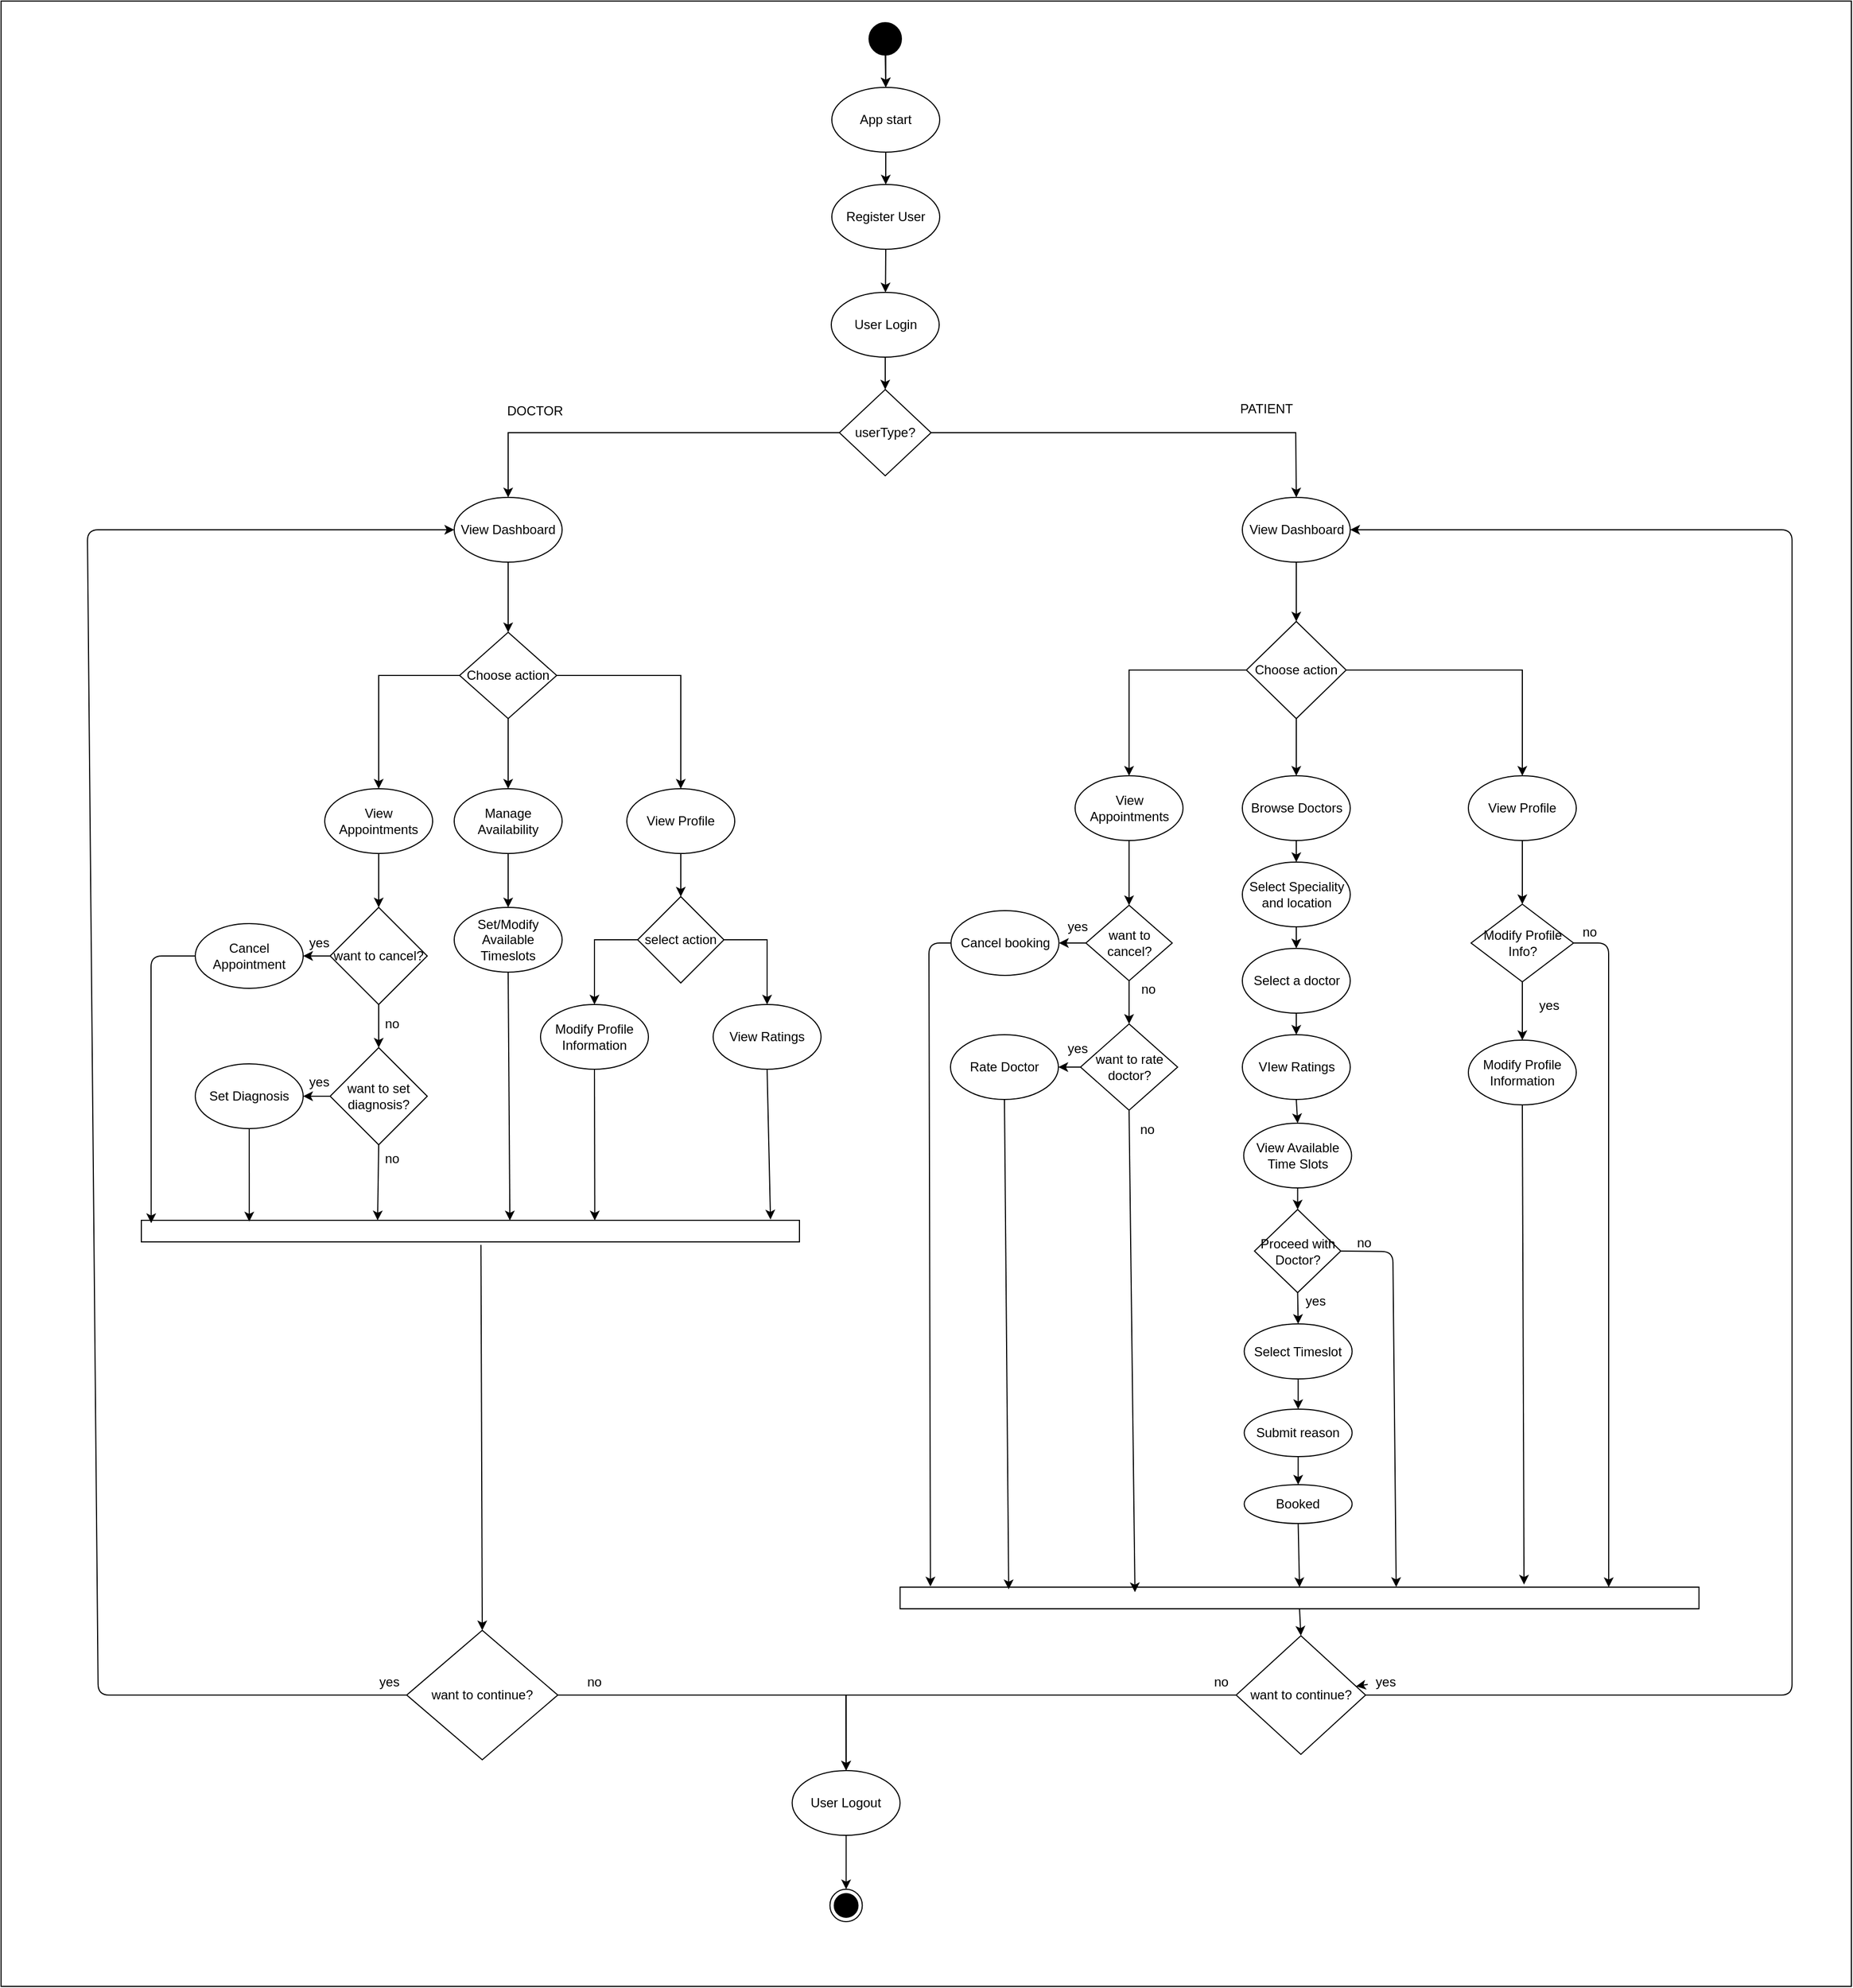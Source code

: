 <mxfile>
    <diagram id="gT5QDPUO5lpDQi3g0QJH" name="Page-1">
        <mxGraphModel dx="2565" dy="1448" grid="1" gridSize="10" guides="1" tooltips="1" connect="1" arrows="1" fold="1" page="1" pageScale="1" pageWidth="850" pageHeight="1100" math="0" shadow="0">
            <root>
                <mxCell id="0"/>
                <mxCell id="1" parent="0"/>
                <mxCell id="95" value="" style="rounded=0;whiteSpace=wrap;html=1;movable=1;resizable=1;rotatable=1;deletable=1;editable=1;locked=0;connectable=1;" vertex="1" parent="1">
                    <mxGeometry x="-220" width="1715" height="1840" as="geometry"/>
                </mxCell>
                <mxCell id="97" value="" style="endArrow=classic;html=1;rounded=0;exitX=0.5;exitY=1;exitDx=0;exitDy=0;" edge="1" parent="1" target="98">
                    <mxGeometry width="50" height="50" relative="1" as="geometry">
                        <mxPoint x="600" y="50" as="sourcePoint"/>
                        <mxPoint x="630" y="120" as="targetPoint"/>
                    </mxGeometry>
                </mxCell>
                <mxCell id="186" style="edgeStyle=none;html=1;exitX=0.5;exitY=1;exitDx=0;exitDy=0;entryX=0.5;entryY=0;entryDx=0;entryDy=0;" edge="1" parent="1" source="98" target="185">
                    <mxGeometry relative="1" as="geometry"/>
                </mxCell>
                <mxCell id="98" value="App start" style="ellipse;whiteSpace=wrap;html=1;" vertex="1" parent="1">
                    <mxGeometry x="550" y="80" width="100" height="60" as="geometry"/>
                </mxCell>
                <mxCell id="99" value="" style="endArrow=classic;html=1;rounded=0;exitX=0.5;exitY=1;exitDx=0;exitDy=0;" edge="1" parent="1" source="185" target="100">
                    <mxGeometry width="50" height="50" relative="1" as="geometry">
                        <mxPoint x="660" y="360" as="sourcePoint"/>
                        <mxPoint x="630" y="260" as="targetPoint"/>
                    </mxGeometry>
                </mxCell>
                <mxCell id="100" value="User Login" style="ellipse;whiteSpace=wrap;html=1;" vertex="1" parent="1">
                    <mxGeometry x="549.5" y="270" width="100" height="60" as="geometry"/>
                </mxCell>
                <mxCell id="101" value="" style="endArrow=classic;html=1;rounded=0;exitX=1;exitY=0.5;exitDx=0;exitDy=0;entryX=0.5;entryY=0;entryDx=0;entryDy=0;" edge="1" parent="1" source="105" target="140">
                    <mxGeometry width="50" height="50" relative="1" as="geometry">
                        <mxPoint x="980" y="400" as="sourcePoint"/>
                        <mxPoint x="1080" y="460" as="targetPoint"/>
                        <Array as="points">
                            <mxPoint x="980" y="400"/>
                        </Array>
                    </mxGeometry>
                </mxCell>
                <mxCell id="102" value="" style="endArrow=classic;html=1;rounded=0;exitX=0;exitY=0.5;exitDx=0;exitDy=0;entryX=0.5;entryY=0;entryDx=0;entryDy=0;" edge="1" parent="1" source="105" target="137">
                    <mxGeometry width="50" height="50" relative="1" as="geometry">
                        <mxPoint x="380" y="400" as="sourcePoint"/>
                        <mxPoint x="267.554" y="440.45" as="targetPoint"/>
                        <Array as="points">
                            <mxPoint x="250" y="400"/>
                        </Array>
                    </mxGeometry>
                </mxCell>
                <mxCell id="103" value="DOCTOR" style="text;html=1;align=center;verticalAlign=middle;whiteSpace=wrap;rounded=0;" vertex="1" parent="1">
                    <mxGeometry x="250" y="370" width="50" height="20" as="geometry"/>
                </mxCell>
                <mxCell id="104" value="PATIENT" style="text;html=1;align=center;verticalAlign=middle;whiteSpace=wrap;rounded=0;" vertex="1" parent="1">
                    <mxGeometry x="923" y="370" width="60" height="15" as="geometry"/>
                </mxCell>
                <mxCell id="105" value="&lt;span style=&quot;color: rgb(0, 0, 0);&quot;&gt;userType?&lt;/span&gt;" style="rhombus;whiteSpace=wrap;html=1;fillColor=light-dark(#FFFFFF,#000000);" vertex="1" parent="1">
                    <mxGeometry x="557" y="360" width="85" height="80" as="geometry"/>
                </mxCell>
                <mxCell id="106" value="" style="endArrow=classic;html=1;rounded=0;exitX=0.5;exitY=1;exitDx=0;exitDy=0;entryX=0.5;entryY=0;entryDx=0;entryDy=0;" edge="1" parent="1" source="100" target="105">
                    <mxGeometry width="50" height="50" relative="1" as="geometry">
                        <mxPoint x="660" y="460" as="sourcePoint"/>
                        <mxPoint x="710" y="410" as="targetPoint"/>
                    </mxGeometry>
                </mxCell>
                <mxCell id="107" value="" style="endArrow=classic;html=1;rounded=0;exitX=0;exitY=0.5;exitDx=0;exitDy=0;entryX=0.5;entryY=0;entryDx=0;entryDy=0;" edge="1" parent="1" source="108" target="113">
                    <mxGeometry width="50" height="50" relative="1" as="geometry">
                        <mxPoint x="230" y="580" as="sourcePoint"/>
                        <mxPoint x="130" y="640" as="targetPoint"/>
                        <Array as="points">
                            <mxPoint x="130" y="625"/>
                        </Array>
                    </mxGeometry>
                </mxCell>
                <mxCell id="108" value="&lt;span style=&quot;color: rgb(0, 0, 0);&quot;&gt;Choose action&lt;/span&gt;" style="rhombus;whiteSpace=wrap;html=1;fillColor=light-dark(#FFFFFF,#000000);" vertex="1" parent="1">
                    <mxGeometry x="205" y="585" width="90" height="80" as="geometry"/>
                </mxCell>
                <mxCell id="109" value="" style="endArrow=classic;html=1;rounded=0;exitX=1;exitY=0.5;exitDx=0;exitDy=0;entryX=0.5;entryY=0;entryDx=0;entryDy=0;" edge="1" parent="1" source="108" target="112">
                    <mxGeometry width="50" height="50" relative="1" as="geometry">
                        <mxPoint x="270" y="580" as="sourcePoint"/>
                        <mxPoint x="370" y="660" as="targetPoint"/>
                        <Array as="points">
                            <mxPoint x="410" y="625"/>
                        </Array>
                    </mxGeometry>
                </mxCell>
                <mxCell id="110" value="" style="endArrow=classic;html=1;rounded=0;exitX=0.5;exitY=1;exitDx=0;exitDy=0;entryX=0.5;entryY=0;entryDx=0;entryDy=0;" edge="1" parent="1" source="108" target="111">
                    <mxGeometry width="50" height="50" relative="1" as="geometry">
                        <mxPoint x="250" y="600" as="sourcePoint"/>
                        <mxPoint x="250" y="660" as="targetPoint"/>
                    </mxGeometry>
                </mxCell>
                <mxCell id="111" value="Manage Availability" style="ellipse;whiteSpace=wrap;html=1;" vertex="1" parent="1">
                    <mxGeometry x="200" y="730" width="100" height="60" as="geometry"/>
                </mxCell>
                <mxCell id="112" value="View Profile" style="ellipse;whiteSpace=wrap;html=1;" vertex="1" parent="1">
                    <mxGeometry x="360" y="730" width="100" height="60" as="geometry"/>
                </mxCell>
                <mxCell id="113" value="View Appointments" style="ellipse;whiteSpace=wrap;html=1;" vertex="1" parent="1">
                    <mxGeometry x="80" y="730" width="100" height="60" as="geometry"/>
                </mxCell>
                <mxCell id="114" value="" style="endArrow=classic;html=1;rounded=0;exitX=0.5;exitY=1;exitDx=0;exitDy=0;" edge="1" parent="1" source="111" target="115">
                    <mxGeometry width="50" height="50" relative="1" as="geometry">
                        <mxPoint x="390" y="800" as="sourcePoint"/>
                        <mxPoint x="130" y="820" as="targetPoint"/>
                    </mxGeometry>
                </mxCell>
                <mxCell id="115" value="Set/Modify Available Timeslots" style="ellipse;whiteSpace=wrap;html=1;" vertex="1" parent="1">
                    <mxGeometry x="200" y="840" width="100" height="60" as="geometry"/>
                </mxCell>
                <mxCell id="116" value="" style="endArrow=classic;html=1;rounded=0;exitX=0.5;exitY=1;exitDx=0;exitDy=0;entryX=0.5;entryY=0;entryDx=0;entryDy=0;" edge="1" parent="1" source="113" target="117">
                    <mxGeometry width="50" height="50" relative="1" as="geometry">
                        <mxPoint x="150" y="880" as="sourcePoint"/>
                        <mxPoint x="130" y="820" as="targetPoint"/>
                    </mxGeometry>
                </mxCell>
                <mxCell id="204" style="edgeStyle=none;html=1;exitX=0.5;exitY=1;exitDx=0;exitDy=0;entryX=0.5;entryY=0;entryDx=0;entryDy=0;" edge="1" parent="1" source="117" target="203">
                    <mxGeometry relative="1" as="geometry"/>
                </mxCell>
                <mxCell id="117" value="&lt;span style=&quot;color: rgb(0, 0, 0);&quot;&gt;want to cancel?&lt;/span&gt;" style="rhombus;whiteSpace=wrap;html=1;" vertex="1" parent="1">
                    <mxGeometry x="85" y="840" width="90" height="90" as="geometry"/>
                </mxCell>
                <mxCell id="118" value="" style="endArrow=classic;html=1;rounded=0;exitX=0;exitY=0.5;exitDx=0;exitDy=0;entryX=1;entryY=0.5;entryDx=0;entryDy=0;" edge="1" parent="1" source="117" target="119">
                    <mxGeometry width="50" height="50" relative="1" as="geometry">
                        <mxPoint x="220" y="850" as="sourcePoint"/>
                        <mxPoint x="60" y="840" as="targetPoint"/>
                    </mxGeometry>
                </mxCell>
                <mxCell id="119" value="Cancel Appointment" style="ellipse;whiteSpace=wrap;html=1;" vertex="1" parent="1">
                    <mxGeometry x="-40" y="855" width="100" height="60" as="geometry"/>
                </mxCell>
                <mxCell id="122" value="" style="endArrow=classic;html=1;rounded=0;exitX=0.5;exitY=1;exitDx=0;exitDy=0;entryX=0.56;entryY=0.006;entryDx=0;entryDy=0;entryPerimeter=0;" edge="1" parent="1" source="115" target="131">
                    <mxGeometry width="50" height="50" relative="1" as="geometry">
                        <mxPoint x="220" y="810" as="sourcePoint"/>
                        <mxPoint x="250" y="1140" as="targetPoint"/>
                    </mxGeometry>
                </mxCell>
                <mxCell id="123" value="" style="endArrow=classic;html=1;rounded=0;exitX=0.5;exitY=1;exitDx=0;exitDy=0;entryX=0.5;entryY=0;entryDx=0;entryDy=0;" edge="1" parent="1" source="112" target="124">
                    <mxGeometry width="50" height="50" relative="1" as="geometry">
                        <mxPoint x="410" y="820" as="sourcePoint"/>
                        <mxPoint x="410" y="770" as="targetPoint"/>
                    </mxGeometry>
                </mxCell>
                <mxCell id="124" value="&lt;span style=&quot;color: rgb(0, 0, 0);&quot;&gt;select action&lt;/span&gt;" style="rhombus;whiteSpace=wrap;html=1;fillColor=light-dark(#FFFFFF,#000000);" vertex="1" parent="1">
                    <mxGeometry x="370" y="830" width="80" height="80" as="geometry"/>
                </mxCell>
                <mxCell id="125" value="" style="endArrow=classic;html=1;rounded=0;exitX=1;exitY=0.5;exitDx=0;exitDy=0;entryX=0.5;entryY=0;entryDx=0;entryDy=0;" edge="1" parent="1" source="124" target="128">
                    <mxGeometry width="50" height="50" relative="1" as="geometry">
                        <mxPoint x="360" y="820" as="sourcePoint"/>
                        <mxPoint x="490" y="900" as="targetPoint"/>
                        <Array as="points">
                            <mxPoint x="490" y="870"/>
                        </Array>
                    </mxGeometry>
                </mxCell>
                <mxCell id="126" value="" style="endArrow=classic;html=1;rounded=0;exitX=0;exitY=0.5;exitDx=0;exitDy=0;entryX=0.5;entryY=0;entryDx=0;entryDy=0;" edge="1" parent="1" source="124" target="127">
                    <mxGeometry width="50" height="50" relative="1" as="geometry">
                        <mxPoint x="360" y="920" as="sourcePoint"/>
                        <mxPoint x="330" y="900" as="targetPoint"/>
                        <Array as="points">
                            <mxPoint x="330" y="870"/>
                        </Array>
                    </mxGeometry>
                </mxCell>
                <mxCell id="127" value="Modify Profile Information" style="ellipse;whiteSpace=wrap;html=1;" vertex="1" parent="1">
                    <mxGeometry x="280" y="930" width="100" height="60" as="geometry"/>
                </mxCell>
                <mxCell id="128" value="View Ratings" style="ellipse;whiteSpace=wrap;html=1;" vertex="1" parent="1">
                    <mxGeometry x="440" y="930" width="100" height="60" as="geometry"/>
                </mxCell>
                <mxCell id="129" value="" style="endArrow=classic;html=1;rounded=0;exitX=0.5;exitY=1;exitDx=0;exitDy=0;entryX=0.689;entryY=0.006;entryDx=0;entryDy=0;entryPerimeter=0;" edge="1" parent="1" source="127" target="131">
                    <mxGeometry width="50" height="50" relative="1" as="geometry">
                        <mxPoint x="350" y="990" as="sourcePoint"/>
                        <mxPoint x="330" y="1130" as="targetPoint"/>
                    </mxGeometry>
                </mxCell>
                <mxCell id="130" value="" style="endArrow=classic;html=1;rounded=0;exitX=0.5;exitY=1;exitDx=0;exitDy=0;entryX=0.956;entryY=-0.039;entryDx=0;entryDy=0;entryPerimeter=0;" edge="1" parent="1" source="128" target="131">
                    <mxGeometry width="50" height="50" relative="1" as="geometry">
                        <mxPoint x="360" y="980" as="sourcePoint"/>
                        <mxPoint x="490" y="980" as="targetPoint"/>
                    </mxGeometry>
                </mxCell>
                <mxCell id="131" value="" style="rounded=0;whiteSpace=wrap;html=1;" vertex="1" parent="1">
                    <mxGeometry x="-90" y="1130" width="610" height="20" as="geometry"/>
                </mxCell>
                <mxCell id="132" value="" style="endArrow=classic;html=1;rounded=0;exitX=0.516;exitY=1.14;exitDx=0;exitDy=0;entryX=0.5;entryY=0;entryDx=0;entryDy=0;exitPerimeter=0;" edge="1" parent="1" source="131" target="133">
                    <mxGeometry width="50" height="50" relative="1" as="geometry">
                        <mxPoint x="360" y="1080" as="sourcePoint"/>
                        <mxPoint x="250" y="1110" as="targetPoint"/>
                    </mxGeometry>
                </mxCell>
                <mxCell id="198" style="edgeStyle=none;html=1;exitX=0;exitY=0.5;exitDx=0;exitDy=0;entryX=0;entryY=0.5;entryDx=0;entryDy=0;" edge="1" parent="1" source="133" target="137">
                    <mxGeometry relative="1" as="geometry">
                        <Array as="points">
                            <mxPoint x="-130" y="1570"/>
                            <mxPoint x="-140" y="490"/>
                        </Array>
                    </mxGeometry>
                </mxCell>
                <mxCell id="133" value="want to continue?" style="rhombus;whiteSpace=wrap;html=1;" vertex="1" parent="1">
                    <mxGeometry x="156" y="1510" width="140" height="120" as="geometry"/>
                </mxCell>
                <mxCell id="134" value="" style="endArrow=classic;html=1;rounded=0;exitX=1;exitY=0.5;exitDx=0;exitDy=0;entryX=0.5;entryY=0;entryDx=0;entryDy=0;" edge="1" parent="1" source="133" target="177">
                    <mxGeometry width="50" height="50" relative="1" as="geometry">
                        <mxPoint x="390" y="1160" as="sourcePoint"/>
                        <mxPoint x="620" y="1260" as="targetPoint"/>
                        <Array as="points">
                            <mxPoint x="563" y="1570"/>
                        </Array>
                    </mxGeometry>
                </mxCell>
                <mxCell id="137" value="View Dashboard" style="ellipse;whiteSpace=wrap;html=1;strokeColor=default;align=center;verticalAlign=middle;fontFamily=Helvetica;fontSize=12;fontColor=default;fillColor=default;" vertex="1" parent="1">
                    <mxGeometry x="200" y="460" width="100" height="60" as="geometry"/>
                </mxCell>
                <mxCell id="138" value="" style="endArrow=classic;html=1;rounded=0;exitX=0.5;exitY=1;exitDx=0;exitDy=0;entryX=0.5;entryY=0;entryDx=0;entryDy=0;" edge="1" parent="1" source="137" target="108">
                    <mxGeometry width="50" height="50" relative="1" as="geometry">
                        <mxPoint x="360" y="610" as="sourcePoint"/>
                        <mxPoint x="410" y="560" as="targetPoint"/>
                    </mxGeometry>
                </mxCell>
                <mxCell id="140" value="View Dashboard" style="ellipse;whiteSpace=wrap;html=1;strokeColor=default;align=center;verticalAlign=middle;fontFamily=Helvetica;fontSize=12;fontColor=default;fillColor=default;" vertex="1" parent="1">
                    <mxGeometry x="930.5" y="460" width="100" height="60" as="geometry"/>
                </mxCell>
                <mxCell id="249" style="edgeStyle=none;html=1;exitX=0.5;exitY=1;exitDx=0;exitDy=0;entryX=0.5;entryY=0;entryDx=0;entryDy=0;" edge="1" parent="1" source="144" target="157">
                    <mxGeometry relative="1" as="geometry"/>
                </mxCell>
                <mxCell id="144" value="View Appointments" style="ellipse;whiteSpace=wrap;html=1;strokeColor=default;align=center;verticalAlign=middle;fontFamily=Helvetica;fontSize=12;fontColor=default;fillColor=default;" vertex="1" parent="1">
                    <mxGeometry x="775.5" y="718" width="100" height="60" as="geometry"/>
                </mxCell>
                <mxCell id="262" style="edgeStyle=none;html=1;exitX=0.5;exitY=1;exitDx=0;exitDy=0;entryX=0.5;entryY=0;entryDx=0;entryDy=0;" edge="1" parent="1" source="146" target="148">
                    <mxGeometry relative="1" as="geometry"/>
                </mxCell>
                <mxCell id="146" value="Browse Doctors" style="ellipse;whiteSpace=wrap;html=1;strokeColor=default;align=center;verticalAlign=middle;fontFamily=Helvetica;fontSize=12;fontColor=default;fillColor=default;" vertex="1" parent="1">
                    <mxGeometry x="930.5" y="718" width="100" height="60" as="geometry"/>
                </mxCell>
                <mxCell id="147" style="edgeStyle=orthogonalEdgeStyle;rounded=0;orthogonalLoop=1;jettySize=auto;html=1;exitX=0.5;exitY=1;exitDx=0;exitDy=0;entryX=0.5;entryY=0;entryDx=0;entryDy=0;" edge="1" parent="1" source="148" target="152">
                    <mxGeometry relative="1" as="geometry"/>
                </mxCell>
                <mxCell id="148" value="Select Speciality and location" style="ellipse;whiteSpace=wrap;html=1;strokeColor=default;align=center;verticalAlign=middle;fontFamily=Helvetica;fontSize=12;fontColor=default;fillColor=default;" vertex="1" parent="1">
                    <mxGeometry x="930.5" y="798" width="100" height="60" as="geometry"/>
                </mxCell>
                <mxCell id="320" style="edgeStyle=none;html=1;exitX=0.5;exitY=1;exitDx=0;exitDy=0;entryX=0;entryY=0.5;entryDx=0;entryDy=0;" edge="1" parent="1" source="150" target="308">
                    <mxGeometry relative="1" as="geometry"/>
                </mxCell>
                <mxCell id="150" value="View Available Time Slots" style="ellipse;whiteSpace=wrap;html=1;strokeColor=default;align=center;verticalAlign=middle;fontFamily=Helvetica;fontSize=12;fontColor=default;fillColor=default;" vertex="1" parent="1">
                    <mxGeometry x="931.75" y="1040" width="100" height="60" as="geometry"/>
                </mxCell>
                <mxCell id="318" style="edgeStyle=none;html=1;exitX=0.5;exitY=1;exitDx=0;exitDy=0;entryX=0.5;entryY=0;entryDx=0;entryDy=0;" edge="1" parent="1" source="152" target="153">
                    <mxGeometry relative="1" as="geometry"/>
                </mxCell>
                <mxCell id="152" value="Select a doctor" style="ellipse;whiteSpace=wrap;html=1;strokeColor=default;align=center;verticalAlign=middle;fontFamily=Helvetica;fontSize=12;fontColor=default;fillColor=default;" vertex="1" parent="1">
                    <mxGeometry x="930.5" y="878" width="100" height="60" as="geometry"/>
                </mxCell>
                <mxCell id="319" style="edgeStyle=none;html=1;exitX=0.5;exitY=1;exitDx=0;exitDy=0;entryX=0.5;entryY=0;entryDx=0;entryDy=0;" edge="1" parent="1" source="153" target="150">
                    <mxGeometry relative="1" as="geometry"/>
                </mxCell>
                <mxCell id="153" value="VIew Ratings" style="ellipse;whiteSpace=wrap;html=1;strokeColor=default;align=center;verticalAlign=middle;fontFamily=Helvetica;fontSize=12;fontColor=default;fillColor=default;" vertex="1" parent="1">
                    <mxGeometry x="930.5" y="958" width="100" height="60" as="geometry"/>
                </mxCell>
                <mxCell id="154" value="Cancel booking" style="ellipse;whiteSpace=wrap;html=1;strokeColor=default;align=center;verticalAlign=middle;fontFamily=Helvetica;fontSize=12;fontColor=default;fillColor=default;" vertex="1" parent="1">
                    <mxGeometry x="660.5" y="843" width="100" height="60" as="geometry"/>
                </mxCell>
                <mxCell id="155" style="edgeStyle=orthogonalEdgeStyle;rounded=0;orthogonalLoop=1;jettySize=auto;html=1;exitX=0;exitY=0.5;exitDx=0;exitDy=0;entryX=1;entryY=0.5;entryDx=0;entryDy=0;" edge="1" parent="1" source="157" target="154">
                    <mxGeometry relative="1" as="geometry"/>
                </mxCell>
                <mxCell id="247" style="edgeStyle=none;html=1;exitX=0.5;exitY=1;exitDx=0;exitDy=0;entryX=0.5;entryY=0;entryDx=0;entryDy=0;" edge="1" parent="1" source="157" target="236">
                    <mxGeometry relative="1" as="geometry"/>
                </mxCell>
                <mxCell id="157" value="&lt;span style=&quot;color: rgb(0, 0, 0);&quot;&gt;want to cancel?&lt;/span&gt;" style="rhombus;whiteSpace=wrap;html=1;" vertex="1" parent="1">
                    <mxGeometry x="785.5" y="838" width="80" height="70" as="geometry"/>
                </mxCell>
                <mxCell id="163" style="edgeStyle=orthogonalEdgeStyle;rounded=0;orthogonalLoop=1;jettySize=auto;html=1;exitX=0;exitY=0.5;exitDx=0;exitDy=0;entryX=0.5;entryY=0;entryDx=0;entryDy=0;" edge="1" parent="1" source="166" target="144">
                    <mxGeometry relative="1" as="geometry"/>
                </mxCell>
                <mxCell id="164" style="edgeStyle=orthogonalEdgeStyle;rounded=0;orthogonalLoop=1;jettySize=auto;html=1;exitX=1;exitY=0.5;exitDx=0;exitDy=0;entryX=0.5;entryY=0;entryDx=0;entryDy=0;" edge="1" parent="1" source="166" target="174">
                    <mxGeometry relative="1" as="geometry">
                        <mxPoint x="1100" y="650" as="targetPoint"/>
                    </mxGeometry>
                </mxCell>
                <mxCell id="165" style="edgeStyle=orthogonalEdgeStyle;rounded=0;orthogonalLoop=1;jettySize=auto;html=1;exitX=0.5;exitY=1;exitDx=0;exitDy=0;entryX=0.5;entryY=0;entryDx=0;entryDy=0;" edge="1" parent="1" source="166" target="146">
                    <mxGeometry relative="1" as="geometry"/>
                </mxCell>
                <mxCell id="166" value="&lt;span style=&quot;color: rgb(0, 0, 0);&quot;&gt;Choose action&lt;/span&gt;" style="rhombus;whiteSpace=wrap;html=1;" vertex="1" parent="1">
                    <mxGeometry x="934.25" y="575" width="92.5" height="90" as="geometry"/>
                </mxCell>
                <mxCell id="167" style="edgeStyle=orthogonalEdgeStyle;rounded=0;orthogonalLoop=1;jettySize=auto;html=1;exitX=0;exitY=0.5;exitDx=0;exitDy=0;entryX=0.5;entryY=0;entryDx=0;entryDy=0;" edge="1" parent="1" source="184" target="177">
                    <mxGeometry relative="1" as="geometry">
                        <mxPoint x="940" y="1130" as="sourcePoint"/>
                        <mxPoint x="670" y="1260" as="targetPoint"/>
                    </mxGeometry>
                </mxCell>
                <mxCell id="168" value="" style="endArrow=classic;html=1;rounded=0;exitX=0.5;exitY=1;exitDx=0;exitDy=0;entryX=0.5;entryY=0;entryDx=0;entryDy=0;" edge="1" parent="1" source="140" target="166">
                    <mxGeometry width="50" height="50" relative="1" as="geometry">
                        <mxPoint x="780" y="700" as="sourcePoint"/>
                        <mxPoint x="830" y="650" as="targetPoint"/>
                    </mxGeometry>
                </mxCell>
                <mxCell id="293" style="edgeStyle=none;html=1;exitX=0.5;exitY=1;exitDx=0;exitDy=0;entryX=0.5;entryY=0;entryDx=0;entryDy=0;" edge="1" parent="1" source="170" target="184">
                    <mxGeometry relative="1" as="geometry"/>
                </mxCell>
                <mxCell id="170" value="" style="rounded=0;whiteSpace=wrap;html=1;fontStyle=4" vertex="1" parent="1">
                    <mxGeometry x="613.25" y="1470" width="740.5" height="20" as="geometry"/>
                </mxCell>
                <mxCell id="297" style="edgeStyle=none;html=1;exitX=0.5;exitY=1;exitDx=0;exitDy=0;entryX=0.5;entryY=0;entryDx=0;entryDy=0;" edge="1" parent="1" source="174" target="295">
                    <mxGeometry relative="1" as="geometry"/>
                </mxCell>
                <mxCell id="174" value="View Profile" style="ellipse;whiteSpace=wrap;html=1;strokeColor=default;align=center;verticalAlign=middle;fontFamily=Helvetica;fontSize=12;fontColor=default;fillColor=default;" vertex="1" parent="1">
                    <mxGeometry x="1140" y="718" width="100" height="60" as="geometry"/>
                </mxCell>
                <mxCell id="176" style="edgeStyle=orthogonalEdgeStyle;rounded=0;orthogonalLoop=1;jettySize=auto;html=1;exitX=0.5;exitY=1;exitDx=0;exitDy=0;entryX=0.5;entryY=0;entryDx=0;entryDy=0;" edge="1" parent="1" source="177" target="218">
                    <mxGeometry relative="1" as="geometry">
                        <mxPoint x="610" y="1470" as="targetPoint"/>
                        <Array as="points"/>
                    </mxGeometry>
                </mxCell>
                <mxCell id="177" value="User Logout" style="ellipse;whiteSpace=wrap;html=1;strokeColor=default;align=center;verticalAlign=middle;fontFamily=Helvetica;fontSize=12;fontColor=default;fillColor=default;" vertex="1" parent="1">
                    <mxGeometry x="513.25" y="1640" width="100" height="60" as="geometry"/>
                </mxCell>
                <mxCell id="199" style="edgeStyle=none;html=1;exitX=1;exitY=0.5;exitDx=0;exitDy=0;entryX=1;entryY=0.5;entryDx=0;entryDy=0;" edge="1" parent="1" source="184" target="140">
                    <mxGeometry relative="1" as="geometry">
                        <Array as="points">
                            <mxPoint x="1440" y="1570"/>
                            <mxPoint x="1440" y="490"/>
                        </Array>
                    </mxGeometry>
                </mxCell>
                <mxCell id="184" value="&lt;span style=&quot;color: rgb(0, 0, 0);&quot;&gt;want to continue?&lt;/span&gt;" style="rhombus;whiteSpace=wrap;html=1;" vertex="1" parent="1">
                    <mxGeometry x="924.75" y="1515" width="120" height="110" as="geometry"/>
                </mxCell>
                <mxCell id="185" value="Register User" style="ellipse;whiteSpace=wrap;html=1;" vertex="1" parent="1">
                    <mxGeometry x="550" y="170" width="100" height="60" as="geometry"/>
                </mxCell>
                <mxCell id="205" style="edgeStyle=none;html=1;exitX=0.5;exitY=1;exitDx=0;exitDy=0;" edge="1" parent="1" source="203">
                    <mxGeometry relative="1" as="geometry">
                        <mxPoint x="129" y="1130" as="targetPoint"/>
                    </mxGeometry>
                </mxCell>
                <mxCell id="221" style="edgeStyle=none;html=1;exitX=0;exitY=0.5;exitDx=0;exitDy=0;entryX=1;entryY=0.5;entryDx=0;entryDy=0;" edge="1" parent="1" source="203" target="207">
                    <mxGeometry relative="1" as="geometry"/>
                </mxCell>
                <mxCell id="203" value="&lt;span style=&quot;color: rgb(0, 0, 0);&quot;&gt;want to set diagnosis?&lt;/span&gt;" style="rhombus;whiteSpace=wrap;html=1;" vertex="1" parent="1">
                    <mxGeometry x="85" y="970" width="90" height="90" as="geometry"/>
                </mxCell>
                <mxCell id="207" value="Set Diagnosis" style="ellipse;whiteSpace=wrap;html=1;" vertex="1" parent="1">
                    <mxGeometry x="-40" y="985" width="100" height="60" as="geometry"/>
                </mxCell>
                <mxCell id="217" value="" style="edgeStyle=none;html=1;entryX=0.5;entryY=0;entryDx=0;entryDy=0;exitX=0.5;exitY=1;exitDx=0;exitDy=0;" edge="1" parent="1" source="215" target="98">
                    <mxGeometry relative="1" as="geometry"/>
                </mxCell>
                <mxCell id="215" value="" style="ellipse;fillColor=strokeColor;html=1;" vertex="1" parent="1">
                    <mxGeometry x="584.5" y="20" width="30" height="30" as="geometry"/>
                </mxCell>
                <mxCell id="218" value="" style="ellipse;html=1;shape=endState;fillColor=strokeColor;" vertex="1" parent="1">
                    <mxGeometry x="548.25" y="1750" width="30" height="30" as="geometry"/>
                </mxCell>
                <mxCell id="220" value="yes" style="text;strokeColor=none;align=center;fillColor=none;html=1;verticalAlign=middle;whiteSpace=wrap;rounded=0;" vertex="1" parent="1">
                    <mxGeometry x="50" y="865" width="50" height="15" as="geometry"/>
                </mxCell>
                <mxCell id="223" value="yes" style="text;strokeColor=none;align=center;fillColor=none;html=1;verticalAlign=middle;whiteSpace=wrap;rounded=0;" vertex="1" parent="1">
                    <mxGeometry x="50" y="994.5" width="50" height="15" as="geometry"/>
                </mxCell>
                <mxCell id="224" value="yes" style="text;strokeColor=none;align=center;fillColor=none;html=1;verticalAlign=middle;whiteSpace=wrap;rounded=0;" vertex="1" parent="1">
                    <mxGeometry x="125" y="1550" width="30" height="15" as="geometry"/>
                </mxCell>
                <mxCell id="225" value="no" style="text;strokeColor=none;align=center;fillColor=none;html=1;verticalAlign=middle;whiteSpace=wrap;rounded=0;" vertex="1" parent="1">
                    <mxGeometry x="305" y="1550" width="50" height="15" as="geometry"/>
                </mxCell>
                <mxCell id="329" value="" style="edgeStyle=none;html=1;" edge="1" parent="1" source="226" target="184">
                    <mxGeometry relative="1" as="geometry"/>
                </mxCell>
                <mxCell id="226" value="yes" style="text;strokeColor=none;align=center;fillColor=none;html=1;verticalAlign=middle;whiteSpace=wrap;rounded=0;" vertex="1" parent="1">
                    <mxGeometry x="1046.75" y="1550" width="33.25" height="15" as="geometry"/>
                </mxCell>
                <mxCell id="227" value="no" style="text;strokeColor=none;align=center;fillColor=none;html=1;verticalAlign=middle;whiteSpace=wrap;rounded=0;" vertex="1" parent="1">
                    <mxGeometry x="900.38" y="1550" width="22.12" height="15" as="geometry"/>
                </mxCell>
                <mxCell id="229" value="no" style="text;strokeColor=none;align=center;fillColor=none;html=1;verticalAlign=middle;whiteSpace=wrap;rounded=0;" vertex="1" parent="1">
                    <mxGeometry x="130" y="940" width="25" height="15" as="geometry"/>
                </mxCell>
                <mxCell id="231" value="no" style="text;strokeColor=none;align=center;fillColor=none;html=1;verticalAlign=middle;whiteSpace=wrap;rounded=0;" vertex="1" parent="1">
                    <mxGeometry x="130" y="1065" width="25" height="15" as="geometry"/>
                </mxCell>
                <mxCell id="243" style="edgeStyle=none;html=1;exitX=0;exitY=0.5;exitDx=0;exitDy=0;entryX=1;entryY=0.5;entryDx=0;entryDy=0;" edge="1" parent="1" source="236" target="241">
                    <mxGeometry relative="1" as="geometry"/>
                </mxCell>
                <mxCell id="236" value="&lt;span style=&quot;color: rgb(0, 0, 0);&quot;&gt;want to rate doctor?&lt;/span&gt;" style="rhombus;whiteSpace=wrap;html=1;" vertex="1" parent="1">
                    <mxGeometry x="780.5" y="948" width="90" height="80" as="geometry"/>
                </mxCell>
                <mxCell id="241" value="Rate Doctor" style="ellipse;whiteSpace=wrap;html=1;strokeColor=default;align=center;verticalAlign=middle;fontFamily=Helvetica;fontSize=12;fontColor=default;fillColor=default;" vertex="1" parent="1">
                    <mxGeometry x="660" y="958" width="100" height="60" as="geometry"/>
                </mxCell>
                <mxCell id="245" style="edgeStyle=none;html=1;exitX=0.5;exitY=1;exitDx=0;exitDy=0;entryX=0.136;entryY=0.1;entryDx=0;entryDy=0;entryPerimeter=0;" edge="1" parent="1" source="241" target="170">
                    <mxGeometry relative="1" as="geometry"/>
                </mxCell>
                <mxCell id="250" style="edgeStyle=none;html=1;exitX=0.5;exitY=1;exitDx=0;exitDy=0;entryX=0.294;entryY=0.233;entryDx=0;entryDy=0;entryPerimeter=0;" edge="1" parent="1" source="236" target="170">
                    <mxGeometry relative="1" as="geometry">
                        <mxPoint x="778" y="1179" as="targetPoint"/>
                    </mxGeometry>
                </mxCell>
                <mxCell id="253" value="yes" style="text;strokeColor=none;align=center;fillColor=none;html=1;verticalAlign=middle;whiteSpace=wrap;rounded=0;" vertex="1" parent="1">
                    <mxGeometry x="753" y="963" width="50" height="15" as="geometry"/>
                </mxCell>
                <mxCell id="254" value="yes" style="text;strokeColor=none;align=center;fillColor=none;html=1;verticalAlign=middle;whiteSpace=wrap;rounded=0;" vertex="1" parent="1">
                    <mxGeometry x="753" y="850" width="50" height="15" as="geometry"/>
                </mxCell>
                <mxCell id="255" value="no" style="text;strokeColor=none;align=center;fillColor=none;html=1;verticalAlign=middle;whiteSpace=wrap;rounded=0;" vertex="1" parent="1">
                    <mxGeometry x="830.5" y="908" width="25" height="15" as="geometry"/>
                </mxCell>
                <mxCell id="256" value="no" style="text;strokeColor=none;align=center;fillColor=none;html=1;verticalAlign=middle;whiteSpace=wrap;rounded=0;" vertex="1" parent="1">
                    <mxGeometry x="830" y="1038" width="25" height="15" as="geometry"/>
                </mxCell>
                <mxCell id="285" style="edgeStyle=none;html=1;exitX=0;exitY=0.5;exitDx=0;exitDy=0;entryX=0.015;entryY=0.131;entryDx=0;entryDy=0;entryPerimeter=0;" edge="1" parent="1" source="119" target="131">
                    <mxGeometry relative="1" as="geometry">
                        <Array as="points">
                            <mxPoint x="-81" y="885"/>
                        </Array>
                    </mxGeometry>
                </mxCell>
                <mxCell id="287" style="edgeStyle=none;html=1;exitX=0.5;exitY=1;exitDx=0;exitDy=0;entryX=0.164;entryY=0.055;entryDx=0;entryDy=0;entryPerimeter=0;" edge="1" parent="1" source="207" target="131">
                    <mxGeometry relative="1" as="geometry"/>
                </mxCell>
                <mxCell id="291" style="edgeStyle=none;html=1;exitX=0;exitY=0.5;exitDx=0;exitDy=0;entryX=0.038;entryY=-0.033;entryDx=0;entryDy=0;entryPerimeter=0;" edge="1" parent="1" source="154" target="170">
                    <mxGeometry relative="1" as="geometry">
                        <Array as="points">
                            <mxPoint x="640" y="873"/>
                        </Array>
                    </mxGeometry>
                </mxCell>
                <mxCell id="302" style="edgeStyle=none;html=1;exitX=0.5;exitY=1;exitDx=0;exitDy=0;entryX=0.5;entryY=0;entryDx=0;entryDy=0;" edge="1" parent="1" source="295" target="301">
                    <mxGeometry relative="1" as="geometry"/>
                </mxCell>
                <mxCell id="295" value="Modify Profile Info?" style="rhombus;whiteSpace=wrap;html=1;fillColor=light-dark(#FFFFFF,#000000);" vertex="1" parent="1">
                    <mxGeometry x="1142.5" y="837" width="95" height="72" as="geometry"/>
                </mxCell>
                <mxCell id="301" value="Modify Profile Information" style="ellipse;whiteSpace=wrap;html=1;" vertex="1" parent="1">
                    <mxGeometry x="1140" y="963" width="100" height="60" as="geometry"/>
                </mxCell>
                <mxCell id="303" value="yes" style="text;strokeColor=none;align=center;fillColor=none;html=1;verticalAlign=middle;whiteSpace=wrap;rounded=0;" vertex="1" parent="1">
                    <mxGeometry x="1190" y="923" width="50" height="15" as="geometry"/>
                </mxCell>
                <mxCell id="304" style="edgeStyle=none;html=1;exitX=1;exitY=0.5;exitDx=0;exitDy=0;entryX=0.887;entryY=0;entryDx=0;entryDy=0;entryPerimeter=0;" edge="1" parent="1" source="295" target="170">
                    <mxGeometry relative="1" as="geometry">
                        <Array as="points">
                            <mxPoint x="1270" y="873"/>
                        </Array>
                    </mxGeometry>
                </mxCell>
                <mxCell id="305" value="no" style="text;strokeColor=none;align=center;fillColor=none;html=1;verticalAlign=middle;whiteSpace=wrap;rounded=0;" vertex="1" parent="1">
                    <mxGeometry x="1240" y="855" width="25" height="15" as="geometry"/>
                </mxCell>
                <mxCell id="321" style="edgeStyle=none;html=1;exitX=1;exitY=0.5;exitDx=0;exitDy=0;entryX=0.5;entryY=0;entryDx=0;entryDy=0;" edge="1" parent="1" source="308" target="312">
                    <mxGeometry relative="1" as="geometry"/>
                </mxCell>
                <mxCell id="308" value="Proceed with Doctor?" style="rhombus;whiteSpace=wrap;html=1;direction=south;" vertex="1" parent="1">
                    <mxGeometry x="941.75" y="1120" width="80" height="77" as="geometry"/>
                </mxCell>
                <mxCell id="322" style="edgeStyle=none;html=1;exitX=0.5;exitY=1;exitDx=0;exitDy=0;entryX=0.5;entryY=0;entryDx=0;entryDy=0;" edge="1" parent="1" source="312" target="314">
                    <mxGeometry relative="1" as="geometry"/>
                </mxCell>
                <mxCell id="312" value="Select Timeslot" style="ellipse;whiteSpace=wrap;html=1;strokeColor=default;align=center;verticalAlign=middle;fontFamily=Helvetica;fontSize=12;fontColor=default;fillColor=default;" vertex="1" parent="1">
                    <mxGeometry x="932.25" y="1226" width="100" height="51" as="geometry"/>
                </mxCell>
                <mxCell id="323" style="edgeStyle=none;html=1;exitX=0.5;exitY=1;exitDx=0;exitDy=0;entryX=0.5;entryY=0;entryDx=0;entryDy=0;" edge="1" parent="1" source="314" target="316">
                    <mxGeometry relative="1" as="geometry"/>
                </mxCell>
                <mxCell id="314" value="Submit reason" style="ellipse;whiteSpace=wrap;html=1;strokeColor=default;align=center;verticalAlign=middle;fontFamily=Helvetica;fontSize=12;fontColor=default;fillColor=default;" vertex="1" parent="1">
                    <mxGeometry x="932.25" y="1305" width="100" height="44" as="geometry"/>
                </mxCell>
                <mxCell id="324" style="edgeStyle=none;html=1;exitX=0.5;exitY=1;exitDx=0;exitDy=0;entryX=0.5;entryY=0;entryDx=0;entryDy=0;" edge="1" parent="1" source="316" target="170">
                    <mxGeometry relative="1" as="geometry"/>
                </mxCell>
                <mxCell id="316" value="Booked" style="ellipse;whiteSpace=wrap;html=1;strokeColor=default;align=center;verticalAlign=middle;fontFamily=Helvetica;fontSize=12;fontColor=default;fillColor=default;" vertex="1" parent="1">
                    <mxGeometry x="932.25" y="1375" width="100" height="36" as="geometry"/>
                </mxCell>
                <mxCell id="331" style="edgeStyle=none;html=1;exitX=0.5;exitY=1;exitDx=0;exitDy=0;entryX=0.781;entryY=-0.121;entryDx=0;entryDy=0;entryPerimeter=0;" edge="1" parent="1" source="301" target="170">
                    <mxGeometry relative="1" as="geometry"/>
                </mxCell>
                <mxCell id="332" value="yes" style="text;strokeColor=none;align=center;fillColor=none;html=1;verticalAlign=middle;whiteSpace=wrap;rounded=0;" vertex="1" parent="1">
                    <mxGeometry x="981.75" y="1197" width="33.25" height="15" as="geometry"/>
                </mxCell>
                <mxCell id="335" value="no" style="text;strokeColor=none;align=center;fillColor=none;html=1;verticalAlign=middle;whiteSpace=wrap;rounded=0;" vertex="1" parent="1">
                    <mxGeometry x="1030.5" y="1143" width="25" height="15" as="geometry"/>
                </mxCell>
                <mxCell id="336" style="edgeStyle=none;html=1;exitX=0.5;exitY=0;exitDx=0;exitDy=0;entryX=0.621;entryY=-0.007;entryDx=0;entryDy=0;entryPerimeter=0;" edge="1" parent="1" source="308" target="170">
                    <mxGeometry relative="1" as="geometry">
                        <Array as="points">
                            <mxPoint x="1070" y="1159"/>
                        </Array>
                    </mxGeometry>
                </mxCell>
            </root>
        </mxGraphModel>
    </diagram>
</mxfile>